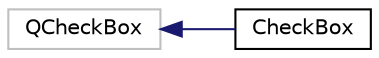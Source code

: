 digraph "类继承关系图"
{
  edge [fontname="Helvetica",fontsize="10",labelfontname="Helvetica",labelfontsize="10"];
  node [fontname="Helvetica",fontsize="10",shape=record];
  rankdir="LR";
  Node1854 [label="QCheckBox",height=0.2,width=0.4,color="grey75", fillcolor="white", style="filled"];
  Node1854 -> Node0 [dir="back",color="midnightblue",fontsize="10",style="solid",fontname="Helvetica"];
  Node0 [label="CheckBox",height=0.2,width=0.4,color="black", fillcolor="white", style="filled",URL="$class_check_box.html"];
}
